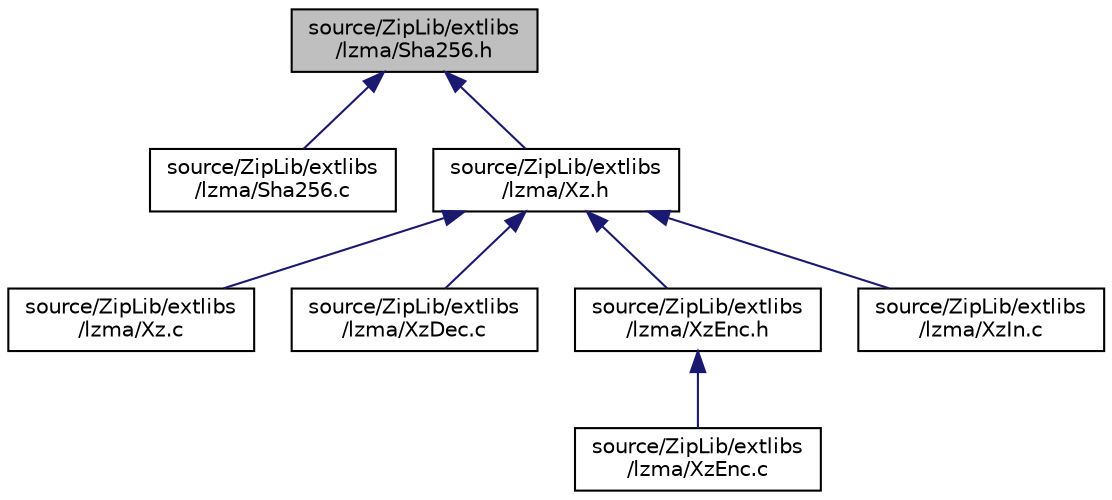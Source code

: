 digraph "source/ZipLib/extlibs/lzma/Sha256.h"
{
 // LATEX_PDF_SIZE
  edge [fontname="Helvetica",fontsize="10",labelfontname="Helvetica",labelfontsize="10"];
  node [fontname="Helvetica",fontsize="10",shape=record];
  Node1 [label="source/ZipLib/extlibs\l/lzma/Sha256.h",height=0.2,width=0.4,color="black", fillcolor="grey75", style="filled", fontcolor="black",tooltip=" "];
  Node1 -> Node2 [dir="back",color="midnightblue",fontsize="10",style="solid",fontname="Helvetica"];
  Node2 [label="source/ZipLib/extlibs\l/lzma/Sha256.c",height=0.2,width=0.4,color="black", fillcolor="white", style="filled",URL="$_sha256_8c.html",tooltip=" "];
  Node1 -> Node3 [dir="back",color="midnightblue",fontsize="10",style="solid",fontname="Helvetica"];
  Node3 [label="source/ZipLib/extlibs\l/lzma/Xz.h",height=0.2,width=0.4,color="black", fillcolor="white", style="filled",URL="$_xz_8h.html",tooltip=" "];
  Node3 -> Node4 [dir="back",color="midnightblue",fontsize="10",style="solid",fontname="Helvetica"];
  Node4 [label="source/ZipLib/extlibs\l/lzma/Xz.c",height=0.2,width=0.4,color="black", fillcolor="white", style="filled",URL="$_xz_8c.html",tooltip=" "];
  Node3 -> Node5 [dir="back",color="midnightblue",fontsize="10",style="solid",fontname="Helvetica"];
  Node5 [label="source/ZipLib/extlibs\l/lzma/XzDec.c",height=0.2,width=0.4,color="black", fillcolor="white", style="filled",URL="$_xz_dec_8c.html",tooltip=" "];
  Node3 -> Node6 [dir="back",color="midnightblue",fontsize="10",style="solid",fontname="Helvetica"];
  Node6 [label="source/ZipLib/extlibs\l/lzma/XzEnc.h",height=0.2,width=0.4,color="black", fillcolor="white", style="filled",URL="$_xz_enc_8h.html",tooltip=" "];
  Node6 -> Node7 [dir="back",color="midnightblue",fontsize="10",style="solid",fontname="Helvetica"];
  Node7 [label="source/ZipLib/extlibs\l/lzma/XzEnc.c",height=0.2,width=0.4,color="black", fillcolor="white", style="filled",URL="$_xz_enc_8c.html",tooltip=" "];
  Node3 -> Node8 [dir="back",color="midnightblue",fontsize="10",style="solid",fontname="Helvetica"];
  Node8 [label="source/ZipLib/extlibs\l/lzma/XzIn.c",height=0.2,width=0.4,color="black", fillcolor="white", style="filled",URL="$_xz_in_8c.html",tooltip=" "];
}
